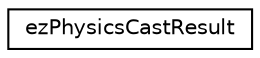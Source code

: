 digraph "Graphical Class Hierarchy"
{
 // LATEX_PDF_SIZE
  edge [fontname="Helvetica",fontsize="10",labelfontname="Helvetica",labelfontsize="10"];
  node [fontname="Helvetica",fontsize="10",shape=record];
  rankdir="LR";
  Node0 [label="ezPhysicsCastResult",height=0.2,width=0.4,color="black", fillcolor="white", style="filled",URL="$db/d5b/structez_physics_cast_result.htm",tooltip="Used for raycast and seep tests."];
}
